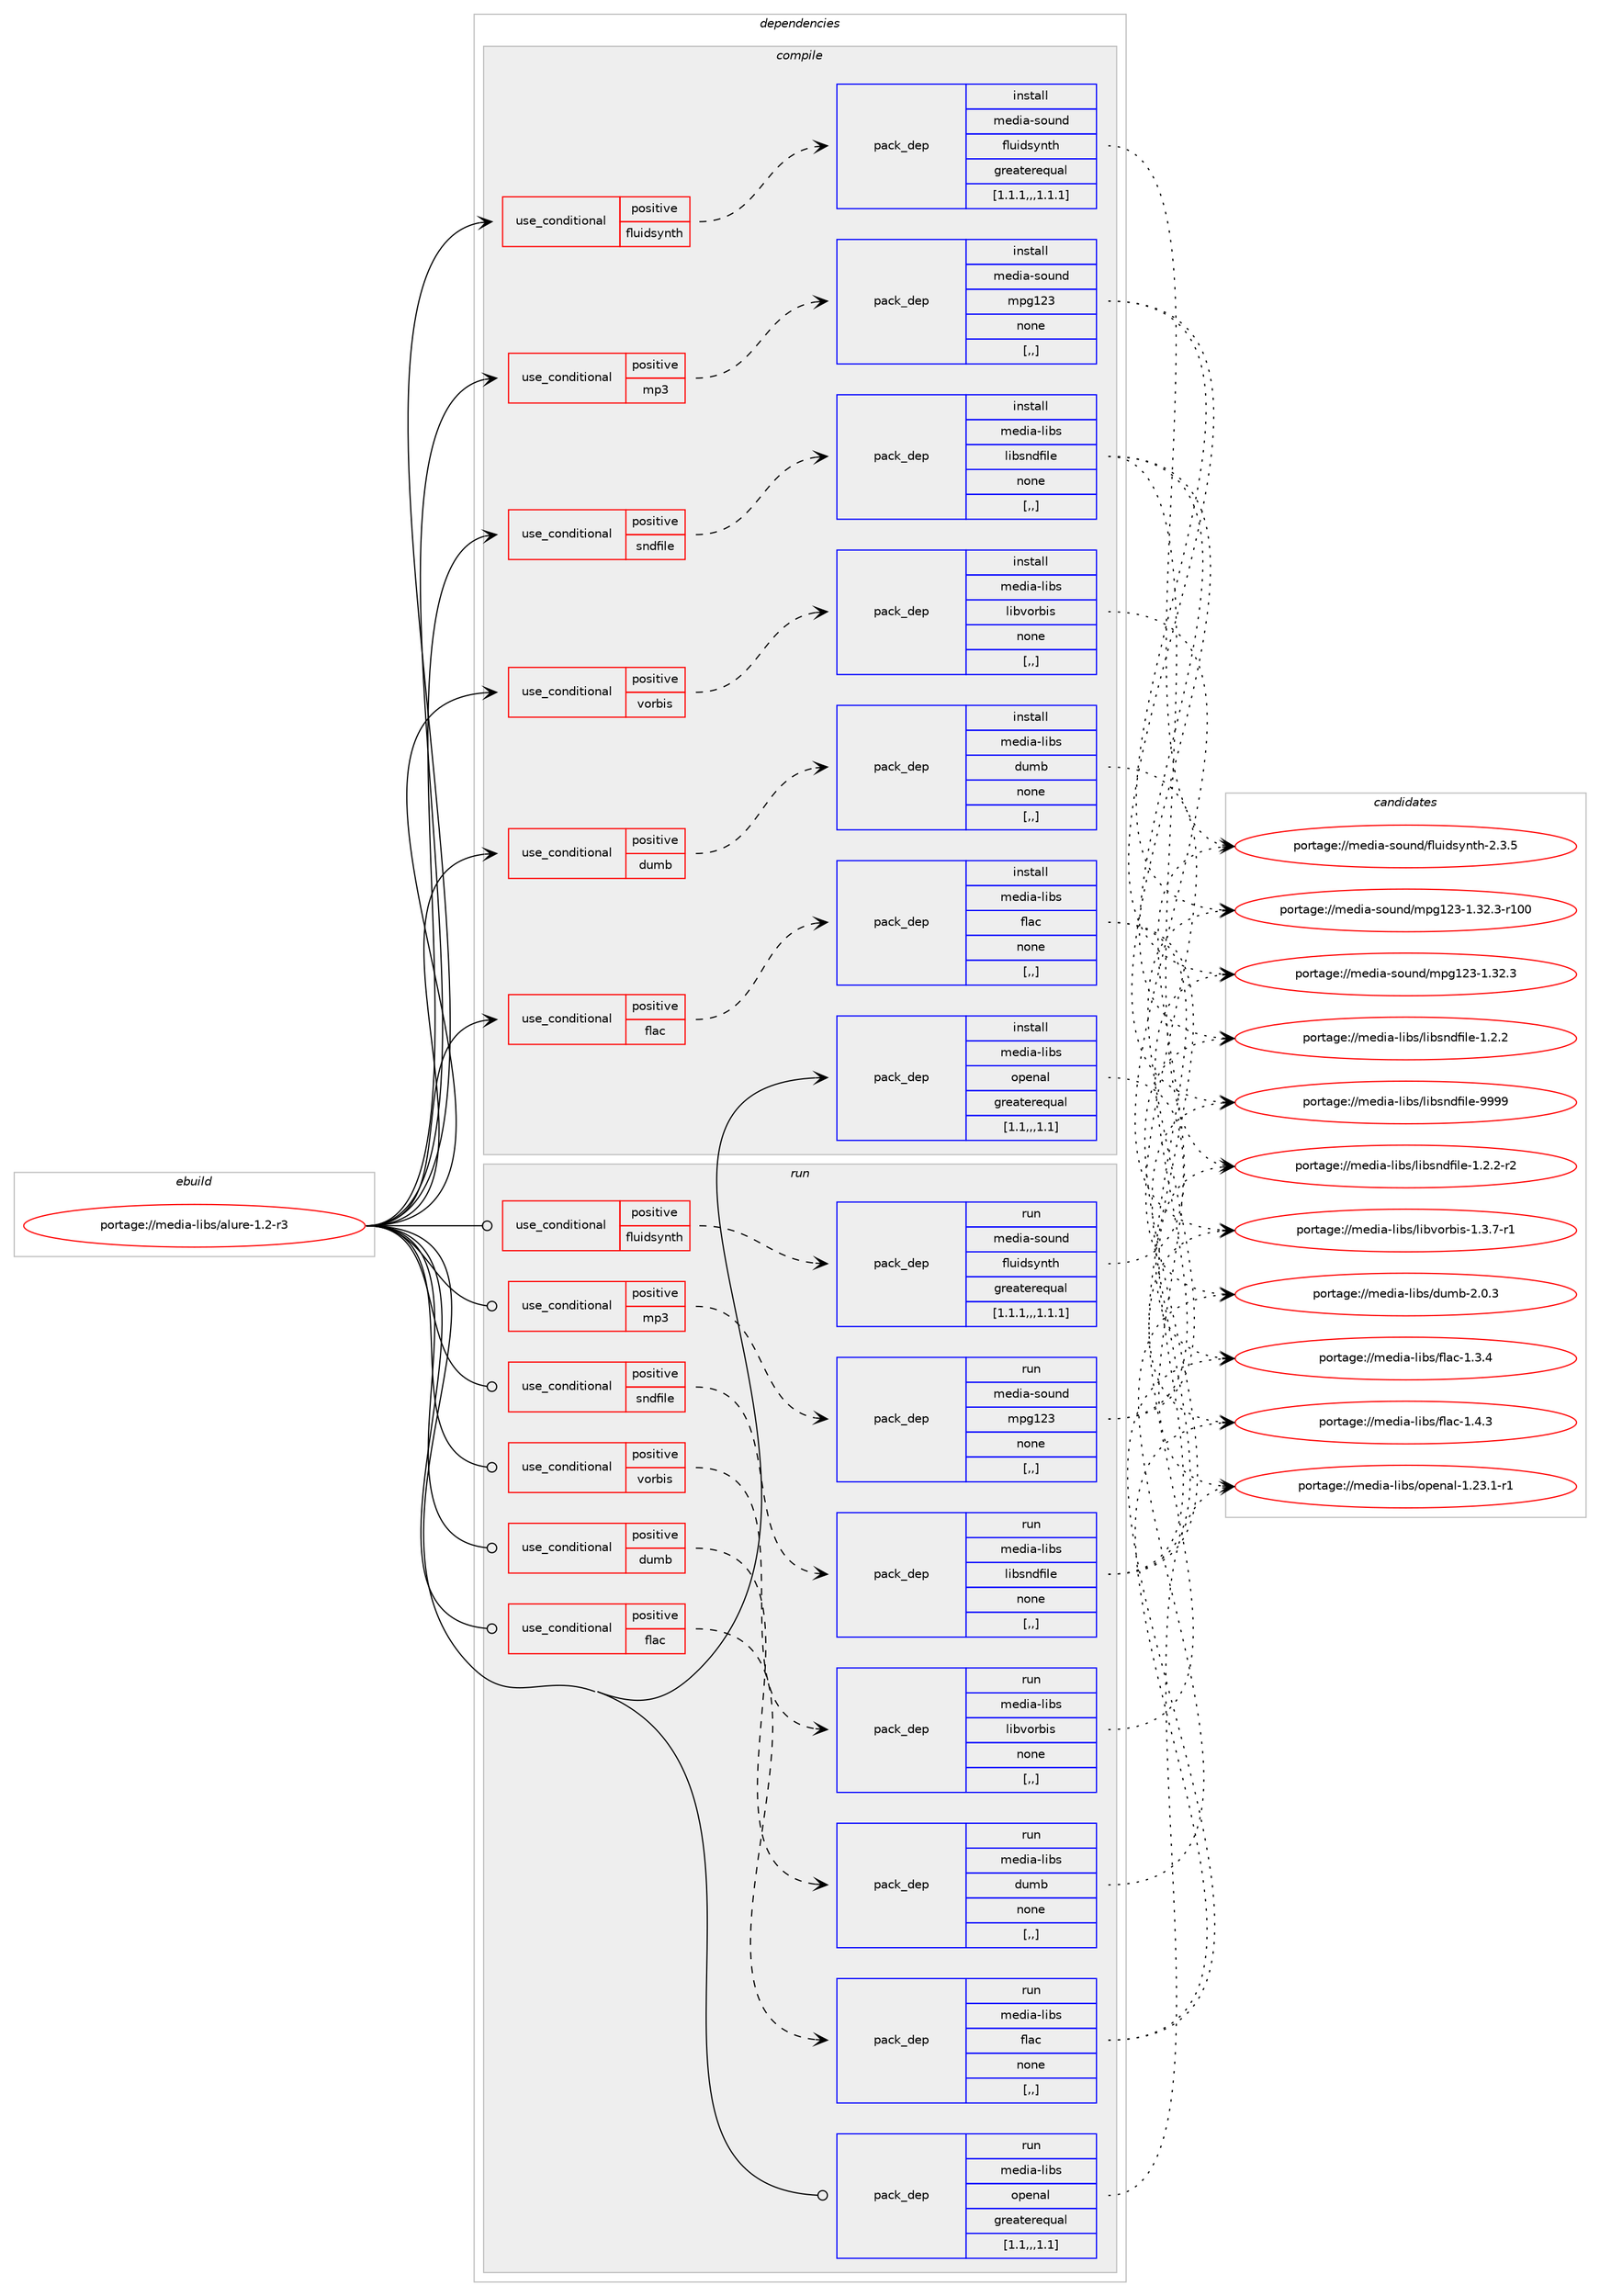 digraph prolog {

# *************
# Graph options
# *************

newrank=true;
concentrate=true;
compound=true;
graph [rankdir=LR,fontname=Helvetica,fontsize=10,ranksep=1.5];#, ranksep=2.5, nodesep=0.2];
edge  [arrowhead=vee];
node  [fontname=Helvetica,fontsize=10];

# **********
# The ebuild
# **********

subgraph cluster_leftcol {
color=gray;
rank=same;
label=<<i>ebuild</i>>;
id [label="portage://media-libs/alure-1.2-r3", color=red, width=4, href="../media-libs/alure-1.2-r3.svg"];
}

# ****************
# The dependencies
# ****************

subgraph cluster_midcol {
color=gray;
label=<<i>dependencies</i>>;
subgraph cluster_compile {
fillcolor="#eeeeee";
style=filled;
label=<<i>compile</i>>;
subgraph cond73967 {
dependency294035 [label=<<TABLE BORDER="0" CELLBORDER="1" CELLSPACING="0" CELLPADDING="4"><TR><TD ROWSPAN="3" CELLPADDING="10">use_conditional</TD></TR><TR><TD>positive</TD></TR><TR><TD>dumb</TD></TR></TABLE>>, shape=none, color=red];
subgraph pack217705 {
dependency294036 [label=<<TABLE BORDER="0" CELLBORDER="1" CELLSPACING="0" CELLPADDING="4" WIDTH="220"><TR><TD ROWSPAN="6" CELLPADDING="30">pack_dep</TD></TR><TR><TD WIDTH="110">install</TD></TR><TR><TD>media-libs</TD></TR><TR><TD>dumb</TD></TR><TR><TD>none</TD></TR><TR><TD>[,,]</TD></TR></TABLE>>, shape=none, color=blue];
}
dependency294035:e -> dependency294036:w [weight=20,style="dashed",arrowhead="vee"];
}
id:e -> dependency294035:w [weight=20,style="solid",arrowhead="vee"];
subgraph cond73968 {
dependency294037 [label=<<TABLE BORDER="0" CELLBORDER="1" CELLSPACING="0" CELLPADDING="4"><TR><TD ROWSPAN="3" CELLPADDING="10">use_conditional</TD></TR><TR><TD>positive</TD></TR><TR><TD>flac</TD></TR></TABLE>>, shape=none, color=red];
subgraph pack217706 {
dependency294038 [label=<<TABLE BORDER="0" CELLBORDER="1" CELLSPACING="0" CELLPADDING="4" WIDTH="220"><TR><TD ROWSPAN="6" CELLPADDING="30">pack_dep</TD></TR><TR><TD WIDTH="110">install</TD></TR><TR><TD>media-libs</TD></TR><TR><TD>flac</TD></TR><TR><TD>none</TD></TR><TR><TD>[,,]</TD></TR></TABLE>>, shape=none, color=blue];
}
dependency294037:e -> dependency294038:w [weight=20,style="dashed",arrowhead="vee"];
}
id:e -> dependency294037:w [weight=20,style="solid",arrowhead="vee"];
subgraph cond73969 {
dependency294039 [label=<<TABLE BORDER="0" CELLBORDER="1" CELLSPACING="0" CELLPADDING="4"><TR><TD ROWSPAN="3" CELLPADDING="10">use_conditional</TD></TR><TR><TD>positive</TD></TR><TR><TD>fluidsynth</TD></TR></TABLE>>, shape=none, color=red];
subgraph pack217707 {
dependency294040 [label=<<TABLE BORDER="0" CELLBORDER="1" CELLSPACING="0" CELLPADDING="4" WIDTH="220"><TR><TD ROWSPAN="6" CELLPADDING="30">pack_dep</TD></TR><TR><TD WIDTH="110">install</TD></TR><TR><TD>media-sound</TD></TR><TR><TD>fluidsynth</TD></TR><TR><TD>greaterequal</TD></TR><TR><TD>[1.1.1,,,1.1.1]</TD></TR></TABLE>>, shape=none, color=blue];
}
dependency294039:e -> dependency294040:w [weight=20,style="dashed",arrowhead="vee"];
}
id:e -> dependency294039:w [weight=20,style="solid",arrowhead="vee"];
subgraph cond73970 {
dependency294041 [label=<<TABLE BORDER="0" CELLBORDER="1" CELLSPACING="0" CELLPADDING="4"><TR><TD ROWSPAN="3" CELLPADDING="10">use_conditional</TD></TR><TR><TD>positive</TD></TR><TR><TD>mp3</TD></TR></TABLE>>, shape=none, color=red];
subgraph pack217708 {
dependency294042 [label=<<TABLE BORDER="0" CELLBORDER="1" CELLSPACING="0" CELLPADDING="4" WIDTH="220"><TR><TD ROWSPAN="6" CELLPADDING="30">pack_dep</TD></TR><TR><TD WIDTH="110">install</TD></TR><TR><TD>media-sound</TD></TR><TR><TD>mpg123</TD></TR><TR><TD>none</TD></TR><TR><TD>[,,]</TD></TR></TABLE>>, shape=none, color=blue];
}
dependency294041:e -> dependency294042:w [weight=20,style="dashed",arrowhead="vee"];
}
id:e -> dependency294041:w [weight=20,style="solid",arrowhead="vee"];
subgraph cond73971 {
dependency294043 [label=<<TABLE BORDER="0" CELLBORDER="1" CELLSPACING="0" CELLPADDING="4"><TR><TD ROWSPAN="3" CELLPADDING="10">use_conditional</TD></TR><TR><TD>positive</TD></TR><TR><TD>sndfile</TD></TR></TABLE>>, shape=none, color=red];
subgraph pack217709 {
dependency294044 [label=<<TABLE BORDER="0" CELLBORDER="1" CELLSPACING="0" CELLPADDING="4" WIDTH="220"><TR><TD ROWSPAN="6" CELLPADDING="30">pack_dep</TD></TR><TR><TD WIDTH="110">install</TD></TR><TR><TD>media-libs</TD></TR><TR><TD>libsndfile</TD></TR><TR><TD>none</TD></TR><TR><TD>[,,]</TD></TR></TABLE>>, shape=none, color=blue];
}
dependency294043:e -> dependency294044:w [weight=20,style="dashed",arrowhead="vee"];
}
id:e -> dependency294043:w [weight=20,style="solid",arrowhead="vee"];
subgraph cond73972 {
dependency294045 [label=<<TABLE BORDER="0" CELLBORDER="1" CELLSPACING="0" CELLPADDING="4"><TR><TD ROWSPAN="3" CELLPADDING="10">use_conditional</TD></TR><TR><TD>positive</TD></TR><TR><TD>vorbis</TD></TR></TABLE>>, shape=none, color=red];
subgraph pack217710 {
dependency294046 [label=<<TABLE BORDER="0" CELLBORDER="1" CELLSPACING="0" CELLPADDING="4" WIDTH="220"><TR><TD ROWSPAN="6" CELLPADDING="30">pack_dep</TD></TR><TR><TD WIDTH="110">install</TD></TR><TR><TD>media-libs</TD></TR><TR><TD>libvorbis</TD></TR><TR><TD>none</TD></TR><TR><TD>[,,]</TD></TR></TABLE>>, shape=none, color=blue];
}
dependency294045:e -> dependency294046:w [weight=20,style="dashed",arrowhead="vee"];
}
id:e -> dependency294045:w [weight=20,style="solid",arrowhead="vee"];
subgraph pack217711 {
dependency294047 [label=<<TABLE BORDER="0" CELLBORDER="1" CELLSPACING="0" CELLPADDING="4" WIDTH="220"><TR><TD ROWSPAN="6" CELLPADDING="30">pack_dep</TD></TR><TR><TD WIDTH="110">install</TD></TR><TR><TD>media-libs</TD></TR><TR><TD>openal</TD></TR><TR><TD>greaterequal</TD></TR><TR><TD>[1.1,,,1.1]</TD></TR></TABLE>>, shape=none, color=blue];
}
id:e -> dependency294047:w [weight=20,style="solid",arrowhead="vee"];
}
subgraph cluster_compileandrun {
fillcolor="#eeeeee";
style=filled;
label=<<i>compile and run</i>>;
}
subgraph cluster_run {
fillcolor="#eeeeee";
style=filled;
label=<<i>run</i>>;
subgraph cond73973 {
dependency294048 [label=<<TABLE BORDER="0" CELLBORDER="1" CELLSPACING="0" CELLPADDING="4"><TR><TD ROWSPAN="3" CELLPADDING="10">use_conditional</TD></TR><TR><TD>positive</TD></TR><TR><TD>dumb</TD></TR></TABLE>>, shape=none, color=red];
subgraph pack217712 {
dependency294049 [label=<<TABLE BORDER="0" CELLBORDER="1" CELLSPACING="0" CELLPADDING="4" WIDTH="220"><TR><TD ROWSPAN="6" CELLPADDING="30">pack_dep</TD></TR><TR><TD WIDTH="110">run</TD></TR><TR><TD>media-libs</TD></TR><TR><TD>dumb</TD></TR><TR><TD>none</TD></TR><TR><TD>[,,]</TD></TR></TABLE>>, shape=none, color=blue];
}
dependency294048:e -> dependency294049:w [weight=20,style="dashed",arrowhead="vee"];
}
id:e -> dependency294048:w [weight=20,style="solid",arrowhead="odot"];
subgraph cond73974 {
dependency294050 [label=<<TABLE BORDER="0" CELLBORDER="1" CELLSPACING="0" CELLPADDING="4"><TR><TD ROWSPAN="3" CELLPADDING="10">use_conditional</TD></TR><TR><TD>positive</TD></TR><TR><TD>flac</TD></TR></TABLE>>, shape=none, color=red];
subgraph pack217713 {
dependency294051 [label=<<TABLE BORDER="0" CELLBORDER="1" CELLSPACING="0" CELLPADDING="4" WIDTH="220"><TR><TD ROWSPAN="6" CELLPADDING="30">pack_dep</TD></TR><TR><TD WIDTH="110">run</TD></TR><TR><TD>media-libs</TD></TR><TR><TD>flac</TD></TR><TR><TD>none</TD></TR><TR><TD>[,,]</TD></TR></TABLE>>, shape=none, color=blue];
}
dependency294050:e -> dependency294051:w [weight=20,style="dashed",arrowhead="vee"];
}
id:e -> dependency294050:w [weight=20,style="solid",arrowhead="odot"];
subgraph cond73975 {
dependency294052 [label=<<TABLE BORDER="0" CELLBORDER="1" CELLSPACING="0" CELLPADDING="4"><TR><TD ROWSPAN="3" CELLPADDING="10">use_conditional</TD></TR><TR><TD>positive</TD></TR><TR><TD>fluidsynth</TD></TR></TABLE>>, shape=none, color=red];
subgraph pack217714 {
dependency294053 [label=<<TABLE BORDER="0" CELLBORDER="1" CELLSPACING="0" CELLPADDING="4" WIDTH="220"><TR><TD ROWSPAN="6" CELLPADDING="30">pack_dep</TD></TR><TR><TD WIDTH="110">run</TD></TR><TR><TD>media-sound</TD></TR><TR><TD>fluidsynth</TD></TR><TR><TD>greaterequal</TD></TR><TR><TD>[1.1.1,,,1.1.1]</TD></TR></TABLE>>, shape=none, color=blue];
}
dependency294052:e -> dependency294053:w [weight=20,style="dashed",arrowhead="vee"];
}
id:e -> dependency294052:w [weight=20,style="solid",arrowhead="odot"];
subgraph cond73976 {
dependency294054 [label=<<TABLE BORDER="0" CELLBORDER="1" CELLSPACING="0" CELLPADDING="4"><TR><TD ROWSPAN="3" CELLPADDING="10">use_conditional</TD></TR><TR><TD>positive</TD></TR><TR><TD>mp3</TD></TR></TABLE>>, shape=none, color=red];
subgraph pack217715 {
dependency294055 [label=<<TABLE BORDER="0" CELLBORDER="1" CELLSPACING="0" CELLPADDING="4" WIDTH="220"><TR><TD ROWSPAN="6" CELLPADDING="30">pack_dep</TD></TR><TR><TD WIDTH="110">run</TD></TR><TR><TD>media-sound</TD></TR><TR><TD>mpg123</TD></TR><TR><TD>none</TD></TR><TR><TD>[,,]</TD></TR></TABLE>>, shape=none, color=blue];
}
dependency294054:e -> dependency294055:w [weight=20,style="dashed",arrowhead="vee"];
}
id:e -> dependency294054:w [weight=20,style="solid",arrowhead="odot"];
subgraph cond73977 {
dependency294056 [label=<<TABLE BORDER="0" CELLBORDER="1" CELLSPACING="0" CELLPADDING="4"><TR><TD ROWSPAN="3" CELLPADDING="10">use_conditional</TD></TR><TR><TD>positive</TD></TR><TR><TD>sndfile</TD></TR></TABLE>>, shape=none, color=red];
subgraph pack217716 {
dependency294057 [label=<<TABLE BORDER="0" CELLBORDER="1" CELLSPACING="0" CELLPADDING="4" WIDTH="220"><TR><TD ROWSPAN="6" CELLPADDING="30">pack_dep</TD></TR><TR><TD WIDTH="110">run</TD></TR><TR><TD>media-libs</TD></TR><TR><TD>libsndfile</TD></TR><TR><TD>none</TD></TR><TR><TD>[,,]</TD></TR></TABLE>>, shape=none, color=blue];
}
dependency294056:e -> dependency294057:w [weight=20,style="dashed",arrowhead="vee"];
}
id:e -> dependency294056:w [weight=20,style="solid",arrowhead="odot"];
subgraph cond73978 {
dependency294058 [label=<<TABLE BORDER="0" CELLBORDER="1" CELLSPACING="0" CELLPADDING="4"><TR><TD ROWSPAN="3" CELLPADDING="10">use_conditional</TD></TR><TR><TD>positive</TD></TR><TR><TD>vorbis</TD></TR></TABLE>>, shape=none, color=red];
subgraph pack217717 {
dependency294059 [label=<<TABLE BORDER="0" CELLBORDER="1" CELLSPACING="0" CELLPADDING="4" WIDTH="220"><TR><TD ROWSPAN="6" CELLPADDING="30">pack_dep</TD></TR><TR><TD WIDTH="110">run</TD></TR><TR><TD>media-libs</TD></TR><TR><TD>libvorbis</TD></TR><TR><TD>none</TD></TR><TR><TD>[,,]</TD></TR></TABLE>>, shape=none, color=blue];
}
dependency294058:e -> dependency294059:w [weight=20,style="dashed",arrowhead="vee"];
}
id:e -> dependency294058:w [weight=20,style="solid",arrowhead="odot"];
subgraph pack217718 {
dependency294060 [label=<<TABLE BORDER="0" CELLBORDER="1" CELLSPACING="0" CELLPADDING="4" WIDTH="220"><TR><TD ROWSPAN="6" CELLPADDING="30">pack_dep</TD></TR><TR><TD WIDTH="110">run</TD></TR><TR><TD>media-libs</TD></TR><TR><TD>openal</TD></TR><TR><TD>greaterequal</TD></TR><TR><TD>[1.1,,,1.1]</TD></TR></TABLE>>, shape=none, color=blue];
}
id:e -> dependency294060:w [weight=20,style="solid",arrowhead="odot"];
}
}

# **************
# The candidates
# **************

subgraph cluster_choices {
rank=same;
color=gray;
label=<<i>candidates</i>>;

subgraph choice217705 {
color=black;
nodesep=1;
choice1091011001059745108105981154710011710998455046484651 [label="portage://media-libs/dumb-2.0.3", color=red, width=4,href="../media-libs/dumb-2.0.3.svg"];
dependency294036:e -> choice1091011001059745108105981154710011710998455046484651:w [style=dotted,weight="100"];
}
subgraph choice217706 {
color=black;
nodesep=1;
choice109101100105974510810598115471021089799454946524651 [label="portage://media-libs/flac-1.4.3", color=red, width=4,href="../media-libs/flac-1.4.3.svg"];
choice109101100105974510810598115471021089799454946514652 [label="portage://media-libs/flac-1.3.4", color=red, width=4,href="../media-libs/flac-1.3.4.svg"];
dependency294038:e -> choice109101100105974510810598115471021089799454946524651:w [style=dotted,weight="100"];
dependency294038:e -> choice109101100105974510810598115471021089799454946514652:w [style=dotted,weight="100"];
}
subgraph choice217707 {
color=black;
nodesep=1;
choice109101100105974511511111711010047102108117105100115121110116104455046514653 [label="portage://media-sound/fluidsynth-2.3.5", color=red, width=4,href="../media-sound/fluidsynth-2.3.5.svg"];
dependency294040:e -> choice109101100105974511511111711010047102108117105100115121110116104455046514653:w [style=dotted,weight="100"];
}
subgraph choice217708 {
color=black;
nodesep=1;
choice1091011001059745115111117110100471091121034950514549465150465145114494848 [label="portage://media-sound/mpg123-1.32.3-r100", color=red, width=4,href="../media-sound/mpg123-1.32.3-r100.svg"];
choice10910110010597451151111171101004710911210349505145494651504651 [label="portage://media-sound/mpg123-1.32.3", color=red, width=4,href="../media-sound/mpg123-1.32.3.svg"];
dependency294042:e -> choice1091011001059745115111117110100471091121034950514549465150465145114494848:w [style=dotted,weight="100"];
dependency294042:e -> choice10910110010597451151111171101004710911210349505145494651504651:w [style=dotted,weight="100"];
}
subgraph choice217709 {
color=black;
nodesep=1;
choice10910110010597451081059811547108105981151101001021051081014557575757 [label="portage://media-libs/libsndfile-9999", color=red, width=4,href="../media-libs/libsndfile-9999.svg"];
choice10910110010597451081059811547108105981151101001021051081014549465046504511450 [label="portage://media-libs/libsndfile-1.2.2-r2", color=red, width=4,href="../media-libs/libsndfile-1.2.2-r2.svg"];
choice1091011001059745108105981154710810598115110100102105108101454946504650 [label="portage://media-libs/libsndfile-1.2.2", color=red, width=4,href="../media-libs/libsndfile-1.2.2.svg"];
dependency294044:e -> choice10910110010597451081059811547108105981151101001021051081014557575757:w [style=dotted,weight="100"];
dependency294044:e -> choice10910110010597451081059811547108105981151101001021051081014549465046504511450:w [style=dotted,weight="100"];
dependency294044:e -> choice1091011001059745108105981154710810598115110100102105108101454946504650:w [style=dotted,weight="100"];
}
subgraph choice217710 {
color=black;
nodesep=1;
choice1091011001059745108105981154710810598118111114981051154549465146554511449 [label="portage://media-libs/libvorbis-1.3.7-r1", color=red, width=4,href="../media-libs/libvorbis-1.3.7-r1.svg"];
dependency294046:e -> choice1091011001059745108105981154710810598118111114981051154549465146554511449:w [style=dotted,weight="100"];
}
subgraph choice217711 {
color=black;
nodesep=1;
choice1091011001059745108105981154711111210111097108454946505146494511449 [label="portage://media-libs/openal-1.23.1-r1", color=red, width=4,href="../media-libs/openal-1.23.1-r1.svg"];
dependency294047:e -> choice1091011001059745108105981154711111210111097108454946505146494511449:w [style=dotted,weight="100"];
}
subgraph choice217712 {
color=black;
nodesep=1;
choice1091011001059745108105981154710011710998455046484651 [label="portage://media-libs/dumb-2.0.3", color=red, width=4,href="../media-libs/dumb-2.0.3.svg"];
dependency294049:e -> choice1091011001059745108105981154710011710998455046484651:w [style=dotted,weight="100"];
}
subgraph choice217713 {
color=black;
nodesep=1;
choice109101100105974510810598115471021089799454946524651 [label="portage://media-libs/flac-1.4.3", color=red, width=4,href="../media-libs/flac-1.4.3.svg"];
choice109101100105974510810598115471021089799454946514652 [label="portage://media-libs/flac-1.3.4", color=red, width=4,href="../media-libs/flac-1.3.4.svg"];
dependency294051:e -> choice109101100105974510810598115471021089799454946524651:w [style=dotted,weight="100"];
dependency294051:e -> choice109101100105974510810598115471021089799454946514652:w [style=dotted,weight="100"];
}
subgraph choice217714 {
color=black;
nodesep=1;
choice109101100105974511511111711010047102108117105100115121110116104455046514653 [label="portage://media-sound/fluidsynth-2.3.5", color=red, width=4,href="../media-sound/fluidsynth-2.3.5.svg"];
dependency294053:e -> choice109101100105974511511111711010047102108117105100115121110116104455046514653:w [style=dotted,weight="100"];
}
subgraph choice217715 {
color=black;
nodesep=1;
choice1091011001059745115111117110100471091121034950514549465150465145114494848 [label="portage://media-sound/mpg123-1.32.3-r100", color=red, width=4,href="../media-sound/mpg123-1.32.3-r100.svg"];
choice10910110010597451151111171101004710911210349505145494651504651 [label="portage://media-sound/mpg123-1.32.3", color=red, width=4,href="../media-sound/mpg123-1.32.3.svg"];
dependency294055:e -> choice1091011001059745115111117110100471091121034950514549465150465145114494848:w [style=dotted,weight="100"];
dependency294055:e -> choice10910110010597451151111171101004710911210349505145494651504651:w [style=dotted,weight="100"];
}
subgraph choice217716 {
color=black;
nodesep=1;
choice10910110010597451081059811547108105981151101001021051081014557575757 [label="portage://media-libs/libsndfile-9999", color=red, width=4,href="../media-libs/libsndfile-9999.svg"];
choice10910110010597451081059811547108105981151101001021051081014549465046504511450 [label="portage://media-libs/libsndfile-1.2.2-r2", color=red, width=4,href="../media-libs/libsndfile-1.2.2-r2.svg"];
choice1091011001059745108105981154710810598115110100102105108101454946504650 [label="portage://media-libs/libsndfile-1.2.2", color=red, width=4,href="../media-libs/libsndfile-1.2.2.svg"];
dependency294057:e -> choice10910110010597451081059811547108105981151101001021051081014557575757:w [style=dotted,weight="100"];
dependency294057:e -> choice10910110010597451081059811547108105981151101001021051081014549465046504511450:w [style=dotted,weight="100"];
dependency294057:e -> choice1091011001059745108105981154710810598115110100102105108101454946504650:w [style=dotted,weight="100"];
}
subgraph choice217717 {
color=black;
nodesep=1;
choice1091011001059745108105981154710810598118111114981051154549465146554511449 [label="portage://media-libs/libvorbis-1.3.7-r1", color=red, width=4,href="../media-libs/libvorbis-1.3.7-r1.svg"];
dependency294059:e -> choice1091011001059745108105981154710810598118111114981051154549465146554511449:w [style=dotted,weight="100"];
}
subgraph choice217718 {
color=black;
nodesep=1;
choice1091011001059745108105981154711111210111097108454946505146494511449 [label="portage://media-libs/openal-1.23.1-r1", color=red, width=4,href="../media-libs/openal-1.23.1-r1.svg"];
dependency294060:e -> choice1091011001059745108105981154711111210111097108454946505146494511449:w [style=dotted,weight="100"];
}
}

}
